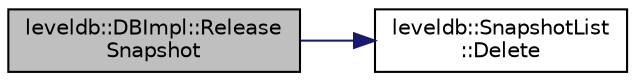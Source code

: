 digraph "leveldb::DBImpl::ReleaseSnapshot"
{
  edge [fontname="Helvetica",fontsize="10",labelfontname="Helvetica",labelfontsize="10"];
  node [fontname="Helvetica",fontsize="10",shape=record];
  rankdir="LR";
  Node1 [label="leveldb::DBImpl::Release\lSnapshot",height=0.2,width=0.4,color="black", fillcolor="grey75", style="filled" fontcolor="black"];
  Node1 -> Node2 [color="midnightblue",fontsize="10",style="solid"];
  Node2 [label="leveldb::SnapshotList\l::Delete",height=0.2,width=0.4,color="black", fillcolor="white", style="filled",URL="$classleveldb_1_1_snapshot_list.html#aa16863f35b8bb6dbc44f4528fab6790a"];
}
